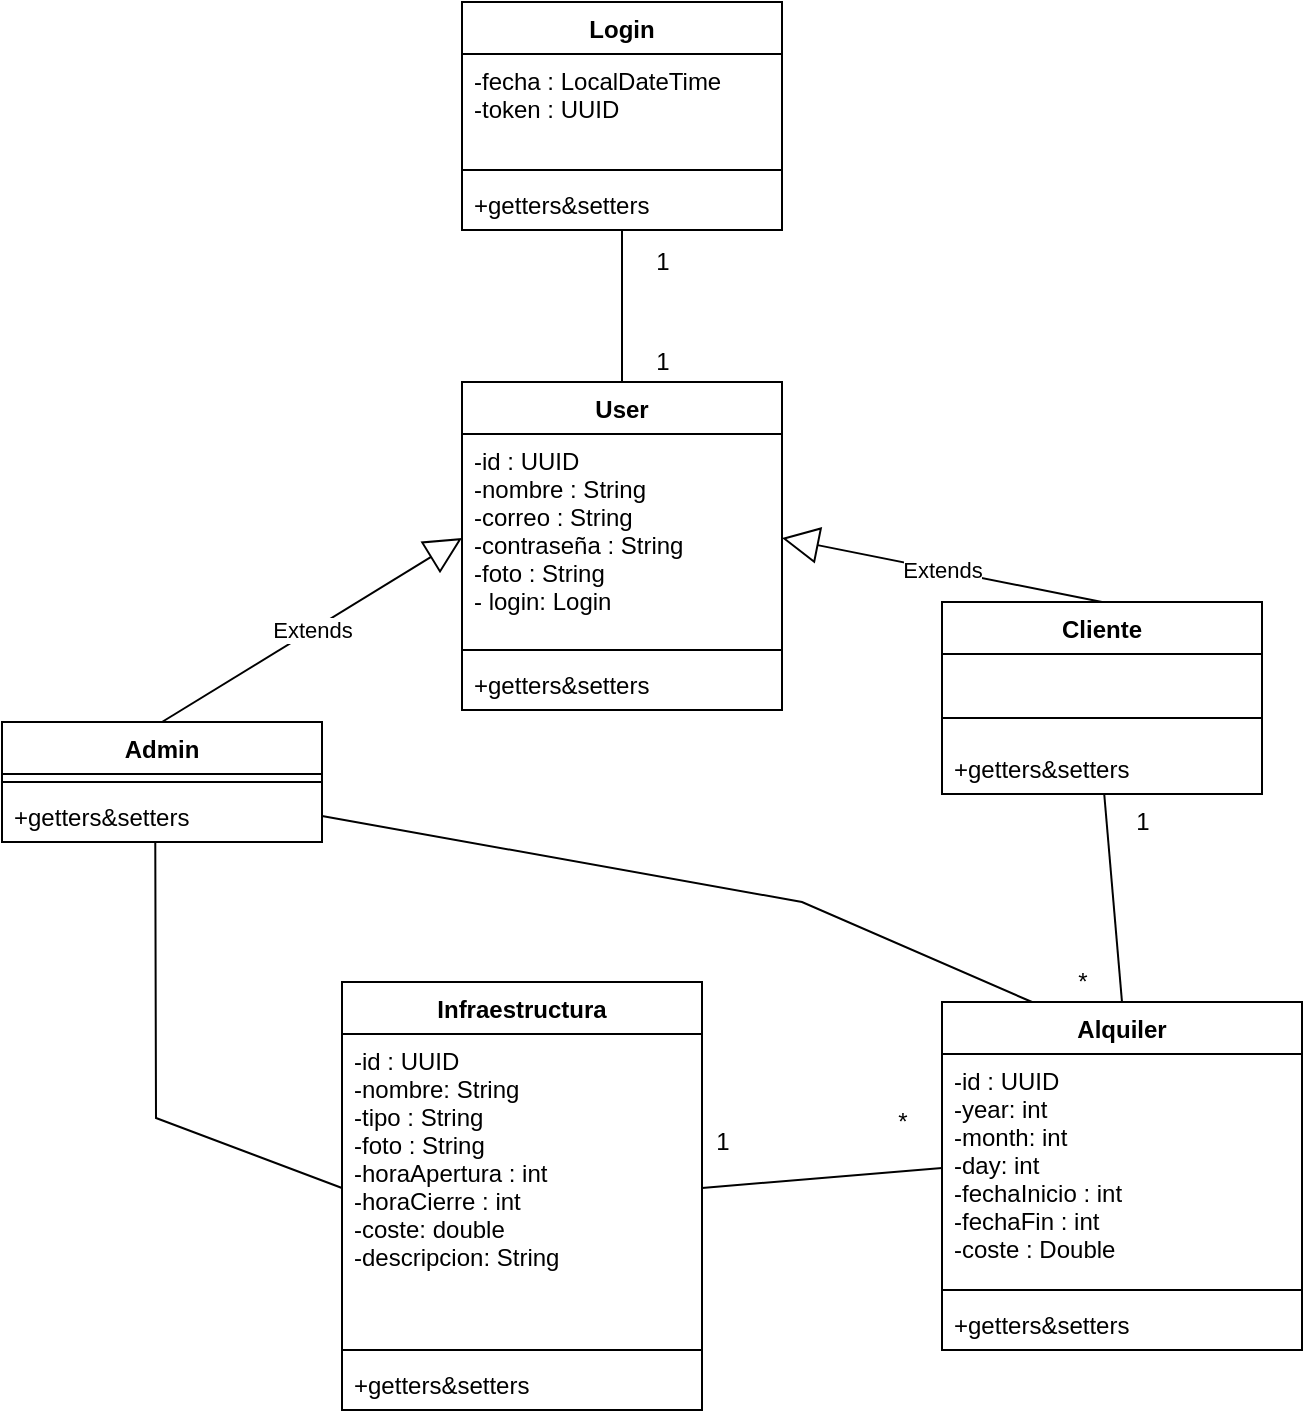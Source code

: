 <mxfile version="16.5.6" type="device"><diagram id="AAYpdS54LzfrMDJUuCrO" name="Page-1"><mxGraphModel dx="1662" dy="1931" grid="1" gridSize="10" guides="1" tooltips="1" connect="1" arrows="1" fold="1" page="1" pageScale="1" pageWidth="827" pageHeight="1169" math="0" shadow="0"><root><mxCell id="0"/><mxCell id="1" parent="0"/><mxCell id="HhJSG8R3k3dLsdH0OaCU-1" value="User" style="swimlane;fontStyle=1;align=center;verticalAlign=top;childLayout=stackLayout;horizontal=1;startSize=26;horizontalStack=0;resizeParent=1;resizeParentMax=0;resizeLast=0;collapsible=1;marginBottom=0;" parent="1" vertex="1"><mxGeometry x="320" y="20" width="160" height="164" as="geometry"/></mxCell><mxCell id="HhJSG8R3k3dLsdH0OaCU-2" value="-id : UUID&#10;-nombre : String&#10;-correo : String&#10;-contraseña : String&#10;-foto : String&#10;- login: Login&#10;" style="text;strokeColor=none;fillColor=none;align=left;verticalAlign=top;spacingLeft=4;spacingRight=4;overflow=hidden;rotatable=0;points=[[0,0.5],[1,0.5]];portConstraint=eastwest;" parent="HhJSG8R3k3dLsdH0OaCU-1" vertex="1"><mxGeometry y="26" width="160" height="104" as="geometry"/></mxCell><mxCell id="HhJSG8R3k3dLsdH0OaCU-3" value="" style="line;strokeWidth=1;fillColor=none;align=left;verticalAlign=middle;spacingTop=-1;spacingLeft=3;spacingRight=3;rotatable=0;labelPosition=right;points=[];portConstraint=eastwest;" parent="HhJSG8R3k3dLsdH0OaCU-1" vertex="1"><mxGeometry y="130" width="160" height="8" as="geometry"/></mxCell><mxCell id="HhJSG8R3k3dLsdH0OaCU-4" value="+getters&amp;setters" style="text;strokeColor=none;fillColor=none;align=left;verticalAlign=top;spacingLeft=4;spacingRight=4;overflow=hidden;rotatable=0;points=[[0,0.5],[1,0.5]];portConstraint=eastwest;" parent="HhJSG8R3k3dLsdH0OaCU-1" vertex="1"><mxGeometry y="138" width="160" height="26" as="geometry"/></mxCell><mxCell id="HhJSG8R3k3dLsdH0OaCU-5" value="Admin" style="swimlane;fontStyle=1;align=center;verticalAlign=top;childLayout=stackLayout;horizontal=1;startSize=26;horizontalStack=0;resizeParent=1;resizeParentMax=0;resizeLast=0;collapsible=1;marginBottom=0;" parent="1" vertex="1"><mxGeometry x="90" y="190" width="160" height="60" as="geometry"/></mxCell><mxCell id="HhJSG8R3k3dLsdH0OaCU-7" value="" style="line;strokeWidth=1;fillColor=none;align=left;verticalAlign=middle;spacingTop=-1;spacingLeft=3;spacingRight=3;rotatable=0;labelPosition=right;points=[];portConstraint=eastwest;" parent="HhJSG8R3k3dLsdH0OaCU-5" vertex="1"><mxGeometry y="26" width="160" height="8" as="geometry"/></mxCell><mxCell id="HhJSG8R3k3dLsdH0OaCU-8" value="+getters&amp;setters" style="text;strokeColor=none;fillColor=none;align=left;verticalAlign=top;spacingLeft=4;spacingRight=4;overflow=hidden;rotatable=0;points=[[0,0.5],[1,0.5]];portConstraint=eastwest;" parent="HhJSG8R3k3dLsdH0OaCU-5" vertex="1"><mxGeometry y="34" width="160" height="26" as="geometry"/></mxCell><mxCell id="HhJSG8R3k3dLsdH0OaCU-9" value="Login" style="swimlane;fontStyle=1;align=center;verticalAlign=top;childLayout=stackLayout;horizontal=1;startSize=26;horizontalStack=0;resizeParent=1;resizeParentMax=0;resizeLast=0;collapsible=1;marginBottom=0;" parent="1" vertex="1"><mxGeometry x="320" y="-170" width="160" height="114" as="geometry"/></mxCell><mxCell id="HhJSG8R3k3dLsdH0OaCU-10" value="-fecha : LocalDateTime&#10;-token : UUID&#10;" style="text;strokeColor=none;fillColor=none;align=left;verticalAlign=top;spacingLeft=4;spacingRight=4;overflow=hidden;rotatable=0;points=[[0,0.5],[1,0.5]];portConstraint=eastwest;" parent="HhJSG8R3k3dLsdH0OaCU-9" vertex="1"><mxGeometry y="26" width="160" height="54" as="geometry"/></mxCell><mxCell id="HhJSG8R3k3dLsdH0OaCU-11" value="" style="line;strokeWidth=1;fillColor=none;align=left;verticalAlign=middle;spacingTop=-1;spacingLeft=3;spacingRight=3;rotatable=0;labelPosition=right;points=[];portConstraint=eastwest;" parent="HhJSG8R3k3dLsdH0OaCU-9" vertex="1"><mxGeometry y="80" width="160" height="8" as="geometry"/></mxCell><mxCell id="HhJSG8R3k3dLsdH0OaCU-12" value="+getters&amp;setters" style="text;strokeColor=none;fillColor=none;align=left;verticalAlign=top;spacingLeft=4;spacingRight=4;overflow=hidden;rotatable=0;points=[[0,0.5],[1,0.5]];portConstraint=eastwest;" parent="HhJSG8R3k3dLsdH0OaCU-9" vertex="1"><mxGeometry y="88" width="160" height="26" as="geometry"/></mxCell><mxCell id="HhJSG8R3k3dLsdH0OaCU-13" value="Cliente" style="swimlane;fontStyle=1;align=center;verticalAlign=top;childLayout=stackLayout;horizontal=1;startSize=26;horizontalStack=0;resizeParent=1;resizeParentMax=0;resizeLast=0;collapsible=1;marginBottom=0;" parent="1" vertex="1"><mxGeometry x="560" y="130" width="160" height="96" as="geometry"/></mxCell><mxCell id="u9EcazWA8mv0JpNb0_Rq-2" value="&lt;br&gt;" style="text;html=1;align=left;verticalAlign=middle;resizable=0;points=[];autosize=1;strokeColor=none;fillColor=none;" vertex="1" parent="HhJSG8R3k3dLsdH0OaCU-13"><mxGeometry y="26" width="160" height="20" as="geometry"/></mxCell><mxCell id="HhJSG8R3k3dLsdH0OaCU-15" value="" style="line;strokeWidth=1;fillColor=none;align=left;verticalAlign=middle;spacingTop=-1;spacingLeft=3;spacingRight=3;rotatable=0;labelPosition=right;points=[];portConstraint=eastwest;" parent="HhJSG8R3k3dLsdH0OaCU-13" vertex="1"><mxGeometry y="46" width="160" height="24" as="geometry"/></mxCell><mxCell id="HhJSG8R3k3dLsdH0OaCU-25" value="+getters&amp;setters" style="text;strokeColor=none;fillColor=none;align=left;verticalAlign=top;spacingLeft=4;spacingRight=4;overflow=hidden;rotatable=0;points=[[0,0.5],[1,0.5]];portConstraint=eastwest;" parent="HhJSG8R3k3dLsdH0OaCU-13" vertex="1"><mxGeometry y="70" width="160" height="26" as="geometry"/></mxCell><mxCell id="HhJSG8R3k3dLsdH0OaCU-17" value="Infraestructura" style="swimlane;fontStyle=1;align=center;verticalAlign=top;childLayout=stackLayout;horizontal=1;startSize=26;horizontalStack=0;resizeParent=1;resizeParentMax=0;resizeLast=0;collapsible=1;marginBottom=0;" parent="1" vertex="1"><mxGeometry x="260" y="320" width="180" height="214" as="geometry"/></mxCell><mxCell id="HhJSG8R3k3dLsdH0OaCU-18" value="-id : UUID&#10;-nombre: String&#10;-tipo : String&#10;-foto : String&#10;-horaApertura : int&#10;-horaCierre : int&#10;-coste: double&#10;-descripcion: String&#10;&#10;" style="text;strokeColor=none;fillColor=none;align=left;verticalAlign=top;spacingLeft=4;spacingRight=4;overflow=hidden;rotatable=0;points=[[0,0.5],[1,0.5]];portConstraint=eastwest;" parent="HhJSG8R3k3dLsdH0OaCU-17" vertex="1"><mxGeometry y="26" width="180" height="154" as="geometry"/></mxCell><mxCell id="HhJSG8R3k3dLsdH0OaCU-19" value="" style="line;strokeWidth=1;fillColor=none;align=left;verticalAlign=middle;spacingTop=-1;spacingLeft=3;spacingRight=3;rotatable=0;labelPosition=right;points=[];portConstraint=eastwest;" parent="HhJSG8R3k3dLsdH0OaCU-17" vertex="1"><mxGeometry y="180" width="180" height="8" as="geometry"/></mxCell><mxCell id="HhJSG8R3k3dLsdH0OaCU-20" value="+getters&amp;setters" style="text;strokeColor=none;fillColor=none;align=left;verticalAlign=top;spacingLeft=4;spacingRight=4;overflow=hidden;rotatable=0;points=[[0,0.5],[1,0.5]];portConstraint=eastwest;" parent="HhJSG8R3k3dLsdH0OaCU-17" vertex="1"><mxGeometry y="188" width="180" height="26" as="geometry"/></mxCell><mxCell id="HhJSG8R3k3dLsdH0OaCU-21" value="Alquiler" style="swimlane;fontStyle=1;align=center;verticalAlign=top;childLayout=stackLayout;horizontal=1;startSize=26;horizontalStack=0;resizeParent=1;resizeParentMax=0;resizeLast=0;collapsible=1;marginBottom=0;" parent="1" vertex="1"><mxGeometry x="560" y="330" width="180" height="174" as="geometry"/></mxCell><mxCell id="HhJSG8R3k3dLsdH0OaCU-22" value="-id : UUID&#10;-year: int&#10;-month: int&#10;-day: int&#10;-fechaInicio : int&#10;-fechaFin : int&#10;-coste : Double&#10;" style="text;strokeColor=none;fillColor=none;align=left;verticalAlign=top;spacingLeft=4;spacingRight=4;overflow=hidden;rotatable=0;points=[[0,0.5],[1,0.5]];portConstraint=eastwest;" parent="HhJSG8R3k3dLsdH0OaCU-21" vertex="1"><mxGeometry y="26" width="180" height="114" as="geometry"/></mxCell><mxCell id="HhJSG8R3k3dLsdH0OaCU-23" value="" style="line;strokeWidth=1;fillColor=none;align=left;verticalAlign=middle;spacingTop=-1;spacingLeft=3;spacingRight=3;rotatable=0;labelPosition=right;points=[];portConstraint=eastwest;" parent="HhJSG8R3k3dLsdH0OaCU-21" vertex="1"><mxGeometry y="140" width="180" height="8" as="geometry"/></mxCell><mxCell id="HhJSG8R3k3dLsdH0OaCU-24" value="+getters&amp;setters" style="text;strokeColor=none;fillColor=none;align=left;verticalAlign=top;spacingLeft=4;spacingRight=4;overflow=hidden;rotatable=0;points=[[0,0.5],[1,0.5]];portConstraint=eastwest;" parent="HhJSG8R3k3dLsdH0OaCU-21" vertex="1"><mxGeometry y="148" width="180" height="26" as="geometry"/></mxCell><mxCell id="HhJSG8R3k3dLsdH0OaCU-27" value="Extends" style="endArrow=block;endSize=16;endFill=0;html=1;rounded=0;exitX=0.5;exitY=0;exitDx=0;exitDy=0;entryX=1;entryY=0.5;entryDx=0;entryDy=0;" parent="1" source="HhJSG8R3k3dLsdH0OaCU-13" target="HhJSG8R3k3dLsdH0OaCU-2" edge="1"><mxGeometry width="160" relative="1" as="geometry"><mxPoint x="540" y="86.58" as="sourcePoint"/><mxPoint x="590" y="50" as="targetPoint"/></mxGeometry></mxCell><mxCell id="HhJSG8R3k3dLsdH0OaCU-28" value="Extends" style="endArrow=block;endSize=16;endFill=0;html=1;rounded=0;exitX=0.5;exitY=0;exitDx=0;exitDy=0;entryX=0;entryY=0.5;entryDx=0;entryDy=0;" parent="1" source="HhJSG8R3k3dLsdH0OaCU-5" target="HhJSG8R3k3dLsdH0OaCU-2" edge="1"><mxGeometry width="160" relative="1" as="geometry"><mxPoint x="110" y="120" as="sourcePoint"/><mxPoint x="170" y="50" as="targetPoint"/></mxGeometry></mxCell><mxCell id="HhJSG8R3k3dLsdH0OaCU-29" value="" style="endArrow=none;html=1;rounded=0;exitX=0.5;exitY=0;exitDx=0;exitDy=0;" parent="1" source="HhJSG8R3k3dLsdH0OaCU-1" target="HhJSG8R3k3dLsdH0OaCU-12" edge="1"><mxGeometry width="50" height="50" relative="1" as="geometry"><mxPoint x="350" as="sourcePoint"/><mxPoint x="400" y="-50" as="targetPoint"/></mxGeometry></mxCell><mxCell id="HhJSG8R3k3dLsdH0OaCU-31" value="" style="endArrow=none;html=1;rounded=0;exitX=0.5;exitY=0;exitDx=0;exitDy=0;" parent="1" source="HhJSG8R3k3dLsdH0OaCU-21" target="HhJSG8R3k3dLsdH0OaCU-25" edge="1"><mxGeometry width="50" height="50" relative="1" as="geometry"><mxPoint x="570" y="320" as="sourcePoint"/><mxPoint x="620" y="270" as="targetPoint"/></mxGeometry></mxCell><mxCell id="HhJSG8R3k3dLsdH0OaCU-32" value="" style="endArrow=none;html=1;rounded=0;exitX=1;exitY=0.5;exitDx=0;exitDy=0;entryX=0;entryY=0.5;entryDx=0;entryDy=0;" parent="1" source="HhJSG8R3k3dLsdH0OaCU-18" target="HhJSG8R3k3dLsdH0OaCU-22" edge="1"><mxGeometry width="50" height="50" relative="1" as="geometry"><mxPoint x="460" y="412" as="sourcePoint"/><mxPoint x="510" y="362" as="targetPoint"/></mxGeometry></mxCell><mxCell id="HhJSG8R3k3dLsdH0OaCU-33" value="1" style="text;html=1;align=center;verticalAlign=middle;resizable=0;points=[];autosize=1;strokeColor=none;fillColor=none;" parent="1" vertex="1"><mxGeometry x="440" y="390" width="20" height="20" as="geometry"/></mxCell><mxCell id="HhJSG8R3k3dLsdH0OaCU-34" value="*" style="text;html=1;align=center;verticalAlign=middle;resizable=0;points=[];autosize=1;strokeColor=none;fillColor=none;" parent="1" vertex="1"><mxGeometry x="530" y="380" width="20" height="20" as="geometry"/></mxCell><mxCell id="HhJSG8R3k3dLsdH0OaCU-35" value="*" style="text;html=1;align=center;verticalAlign=middle;resizable=0;points=[];autosize=1;strokeColor=none;fillColor=none;" parent="1" vertex="1"><mxGeometry x="620" y="310" width="20" height="20" as="geometry"/></mxCell><mxCell id="HhJSG8R3k3dLsdH0OaCU-36" value="1" style="text;html=1;align=center;verticalAlign=middle;resizable=0;points=[];autosize=1;strokeColor=none;fillColor=none;" parent="1" vertex="1"><mxGeometry x="650" y="230" width="20" height="20" as="geometry"/></mxCell><mxCell id="2XDhZodCKaeBFX6fJ5jR-1" value="" style="endArrow=none;html=1;rounded=0;entryX=0.479;entryY=1.02;entryDx=0;entryDy=0;entryPerimeter=0;exitX=0;exitY=0.5;exitDx=0;exitDy=0;" parent="1" source="HhJSG8R3k3dLsdH0OaCU-18" target="HhJSG8R3k3dLsdH0OaCU-8" edge="1"><mxGeometry width="50" height="50" relative="1" as="geometry"><mxPoint x="120" y="380" as="sourcePoint"/><mxPoint x="170" y="330" as="targetPoint"/><Array as="points"><mxPoint x="167" y="388"/></Array></mxGeometry></mxCell><mxCell id="2XDhZodCKaeBFX6fJ5jR-2" value="" style="endArrow=none;html=1;rounded=0;exitX=1;exitY=0.5;exitDx=0;exitDy=0;entryX=0.25;entryY=0;entryDx=0;entryDy=0;" parent="1" source="HhJSG8R3k3dLsdH0OaCU-8" target="HhJSG8R3k3dLsdH0OaCU-21" edge="1"><mxGeometry width="50" height="50" relative="1" as="geometry"><mxPoint x="320" y="300" as="sourcePoint"/><mxPoint x="370" y="250" as="targetPoint"/><Array as="points"><mxPoint x="490" y="280"/></Array></mxGeometry></mxCell><mxCell id="u9EcazWA8mv0JpNb0_Rq-3" value="1" style="text;html=1;align=center;verticalAlign=middle;resizable=0;points=[];autosize=1;strokeColor=none;fillColor=none;" vertex="1" parent="1"><mxGeometry x="410" y="-50" width="20" height="20" as="geometry"/></mxCell><mxCell id="u9EcazWA8mv0JpNb0_Rq-4" value="1" style="text;html=1;align=center;verticalAlign=middle;resizable=0;points=[];autosize=1;strokeColor=none;fillColor=none;" vertex="1" parent="1"><mxGeometry x="410" width="20" height="20" as="geometry"/></mxCell></root></mxGraphModel></diagram></mxfile>